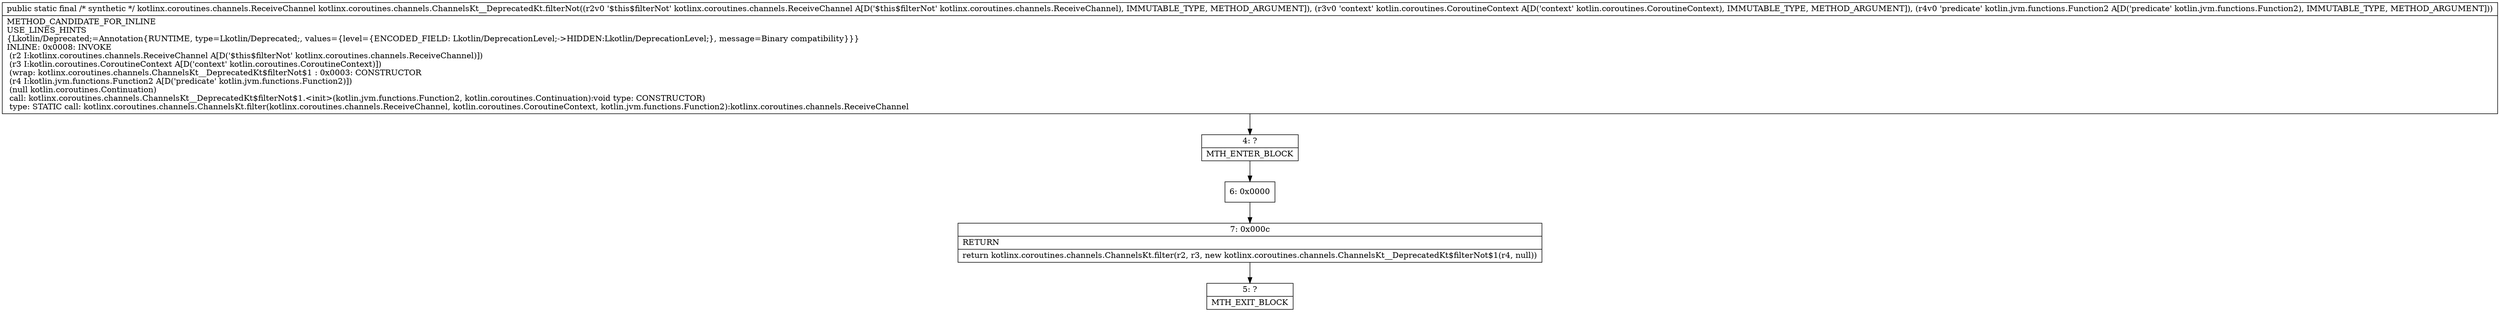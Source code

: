 digraph "CFG forkotlinx.coroutines.channels.ChannelsKt__DeprecatedKt.filterNot(Lkotlinx\/coroutines\/channels\/ReceiveChannel;Lkotlin\/coroutines\/CoroutineContext;Lkotlin\/jvm\/functions\/Function2;)Lkotlinx\/coroutines\/channels\/ReceiveChannel;" {
Node_4 [shape=record,label="{4\:\ ?|MTH_ENTER_BLOCK\l}"];
Node_6 [shape=record,label="{6\:\ 0x0000}"];
Node_7 [shape=record,label="{7\:\ 0x000c|RETURN\l|return kotlinx.coroutines.channels.ChannelsKt.filter(r2, r3, new kotlinx.coroutines.channels.ChannelsKt__DeprecatedKt$filterNot$1(r4, null))\l}"];
Node_5 [shape=record,label="{5\:\ ?|MTH_EXIT_BLOCK\l}"];
MethodNode[shape=record,label="{public static final \/* synthetic *\/ kotlinx.coroutines.channels.ReceiveChannel kotlinx.coroutines.channels.ChannelsKt__DeprecatedKt.filterNot((r2v0 '$this$filterNot' kotlinx.coroutines.channels.ReceiveChannel A[D('$this$filterNot' kotlinx.coroutines.channels.ReceiveChannel), IMMUTABLE_TYPE, METHOD_ARGUMENT]), (r3v0 'context' kotlin.coroutines.CoroutineContext A[D('context' kotlin.coroutines.CoroutineContext), IMMUTABLE_TYPE, METHOD_ARGUMENT]), (r4v0 'predicate' kotlin.jvm.functions.Function2 A[D('predicate' kotlin.jvm.functions.Function2), IMMUTABLE_TYPE, METHOD_ARGUMENT]))  | METHOD_CANDIDATE_FOR_INLINE\lUSE_LINES_HINTS\l\{Lkotlin\/Deprecated;=Annotation\{RUNTIME, type=Lkotlin\/Deprecated;, values=\{level=\{ENCODED_FIELD: Lkotlin\/DeprecationLevel;\-\>HIDDEN:Lkotlin\/DeprecationLevel;\}, message=Binary compatibility\}\}\}\lINLINE: 0x0008: INVOKE  \l  (r2 I:kotlinx.coroutines.channels.ReceiveChannel A[D('$this$filterNot' kotlinx.coroutines.channels.ReceiveChannel)])\l  (r3 I:kotlin.coroutines.CoroutineContext A[D('context' kotlin.coroutines.CoroutineContext)])\l  (wrap: kotlinx.coroutines.channels.ChannelsKt__DeprecatedKt$filterNot$1 : 0x0003: CONSTRUCTOR  \l  (r4 I:kotlin.jvm.functions.Function2 A[D('predicate' kotlin.jvm.functions.Function2)])\l  (null kotlin.coroutines.Continuation)\l call: kotlinx.coroutines.channels.ChannelsKt__DeprecatedKt$filterNot$1.\<init\>(kotlin.jvm.functions.Function2, kotlin.coroutines.Continuation):void type: CONSTRUCTOR)\l type: STATIC call: kotlinx.coroutines.channels.ChannelsKt.filter(kotlinx.coroutines.channels.ReceiveChannel, kotlin.coroutines.CoroutineContext, kotlin.jvm.functions.Function2):kotlinx.coroutines.channels.ReceiveChannel\l}"];
MethodNode -> Node_4;Node_4 -> Node_6;
Node_6 -> Node_7;
Node_7 -> Node_5;
}

